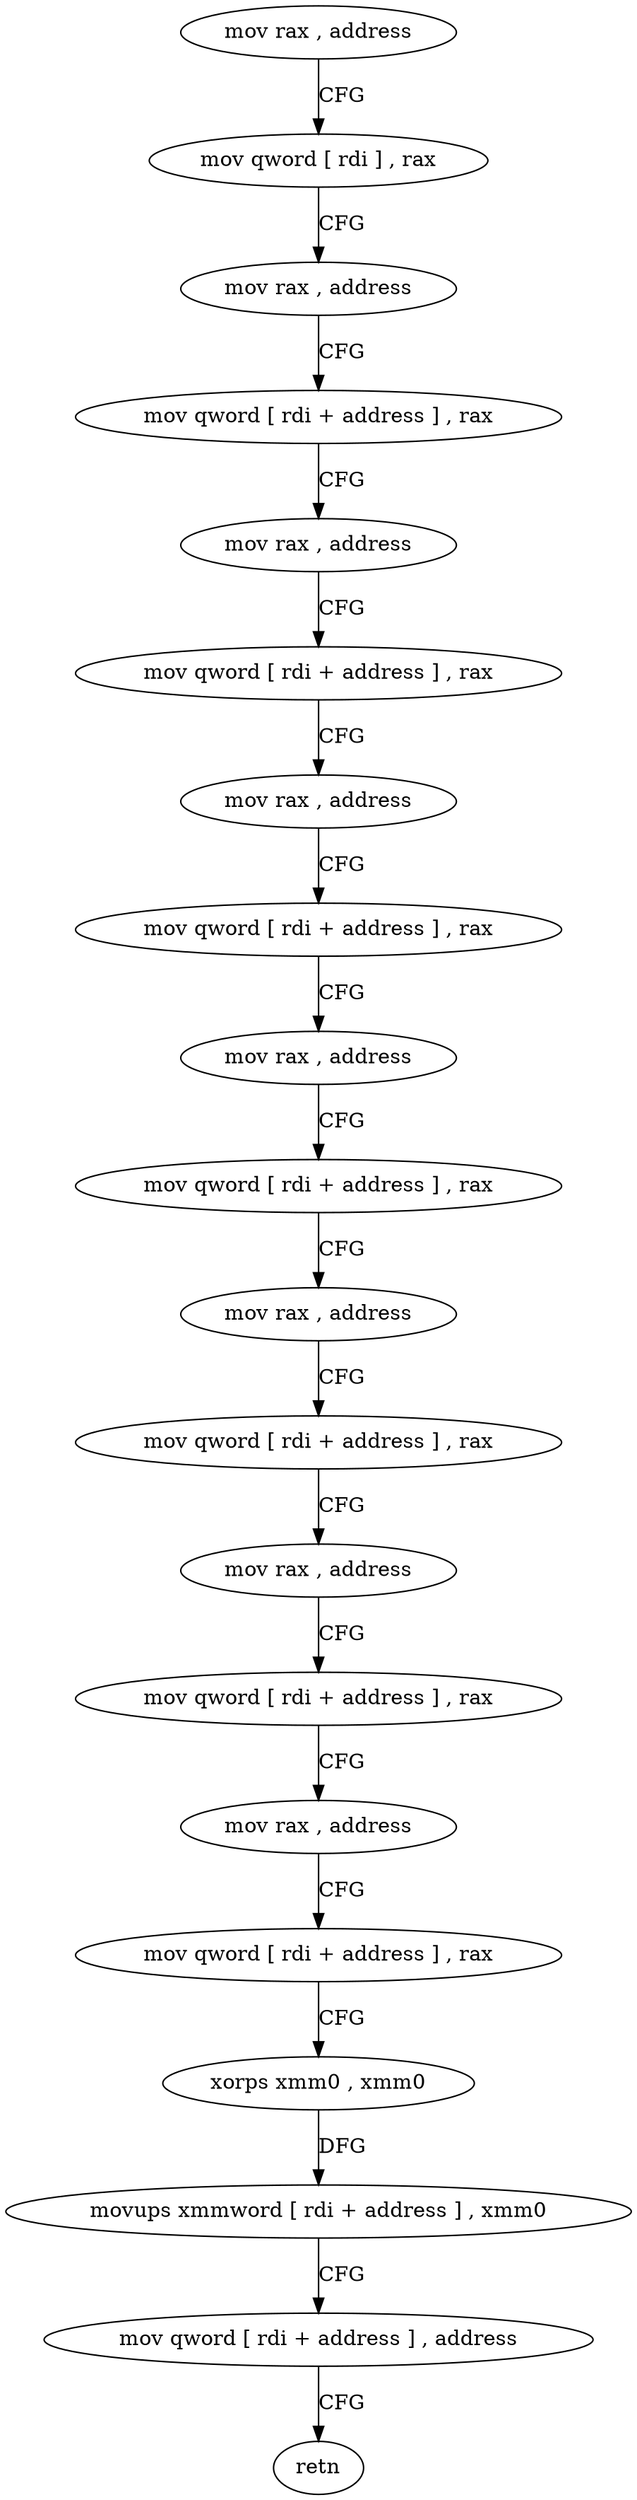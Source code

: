 digraph "func" {
"4246464" [label = "mov rax , address" ]
"4246474" [label = "mov qword [ rdi ] , rax" ]
"4246477" [label = "mov rax , address" ]
"4246487" [label = "mov qword [ rdi + address ] , rax" ]
"4246491" [label = "mov rax , address" ]
"4246501" [label = "mov qword [ rdi + address ] , rax" ]
"4246505" [label = "mov rax , address" ]
"4246515" [label = "mov qword [ rdi + address ] , rax" ]
"4246519" [label = "mov rax , address" ]
"4246529" [label = "mov qword [ rdi + address ] , rax" ]
"4246533" [label = "mov rax , address" ]
"4246543" [label = "mov qword [ rdi + address ] , rax" ]
"4246547" [label = "mov rax , address" ]
"4246557" [label = "mov qword [ rdi + address ] , rax" ]
"4246561" [label = "mov rax , address" ]
"4246571" [label = "mov qword [ rdi + address ] , rax" ]
"4246575" [label = "xorps xmm0 , xmm0" ]
"4246578" [label = "movups xmmword [ rdi + address ] , xmm0" ]
"4246582" [label = "mov qword [ rdi + address ] , address" ]
"4246590" [label = "retn" ]
"4246464" -> "4246474" [ label = "CFG" ]
"4246474" -> "4246477" [ label = "CFG" ]
"4246477" -> "4246487" [ label = "CFG" ]
"4246487" -> "4246491" [ label = "CFG" ]
"4246491" -> "4246501" [ label = "CFG" ]
"4246501" -> "4246505" [ label = "CFG" ]
"4246505" -> "4246515" [ label = "CFG" ]
"4246515" -> "4246519" [ label = "CFG" ]
"4246519" -> "4246529" [ label = "CFG" ]
"4246529" -> "4246533" [ label = "CFG" ]
"4246533" -> "4246543" [ label = "CFG" ]
"4246543" -> "4246547" [ label = "CFG" ]
"4246547" -> "4246557" [ label = "CFG" ]
"4246557" -> "4246561" [ label = "CFG" ]
"4246561" -> "4246571" [ label = "CFG" ]
"4246571" -> "4246575" [ label = "CFG" ]
"4246575" -> "4246578" [ label = "DFG" ]
"4246578" -> "4246582" [ label = "CFG" ]
"4246582" -> "4246590" [ label = "CFG" ]
}
